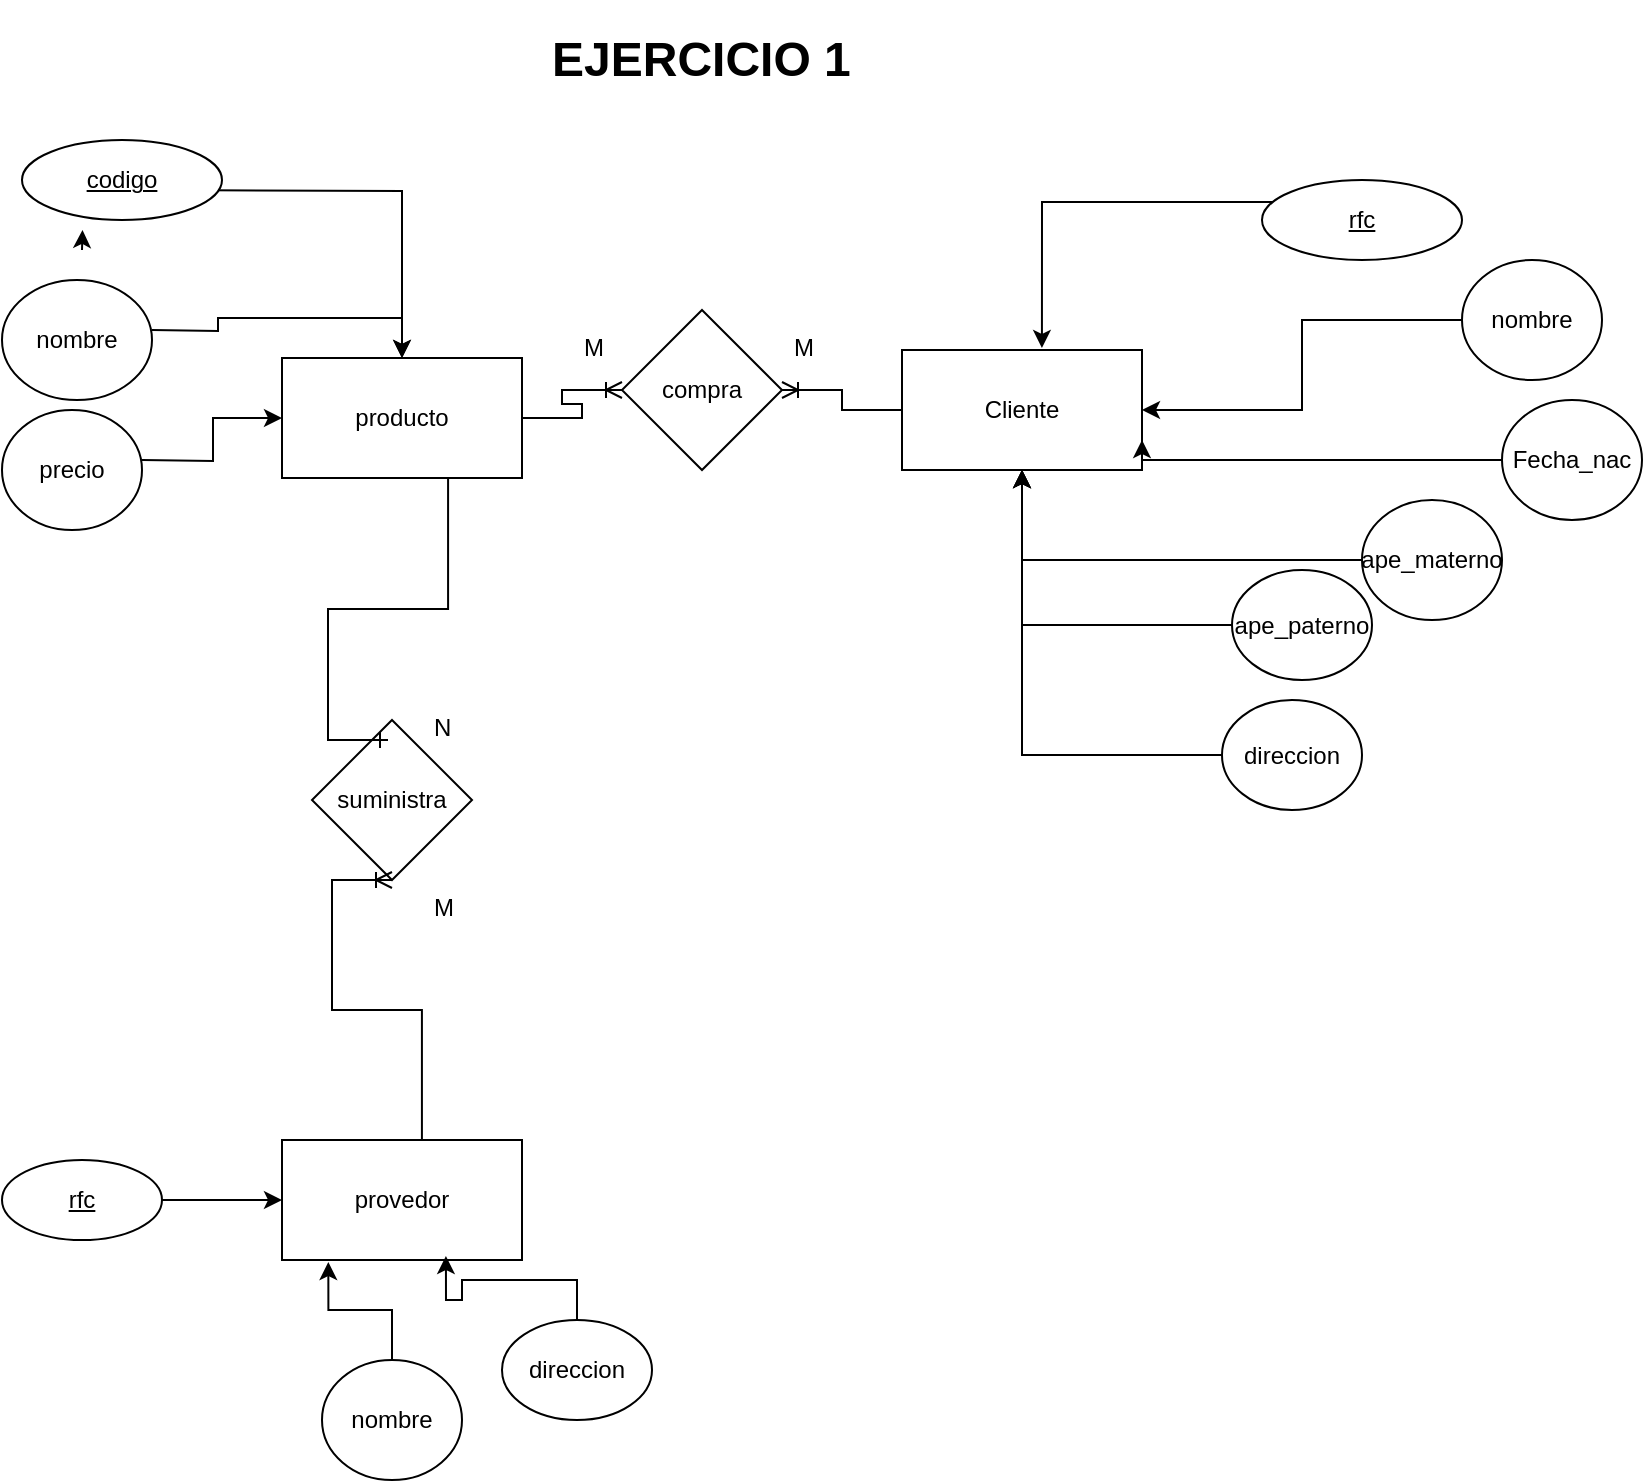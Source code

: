<mxfile version="21.5.0" type="github">
  <diagram name="Página-1" id="QlF30DgO23kl-ejPTr6H">
    <mxGraphModel dx="1618" dy="796" grid="1" gridSize="10" guides="1" tooltips="1" connect="1" arrows="1" fold="1" page="1" pageScale="1" pageWidth="827" pageHeight="1169" math="0" shadow="0">
      <root>
        <mxCell id="0" />
        <mxCell id="1" parent="0" />
        <mxCell id="QlFemAFxS4Am1Kz2Skcr-2" value="&lt;font style=&quot;vertical-align: inherit;&quot;&gt;&lt;font style=&quot;vertical-align: inherit;&quot;&gt;Cliente&lt;/font&gt;&lt;/font&gt;" style="rounded=0;whiteSpace=wrap;html=1;" parent="1" vertex="1">
          <mxGeometry x="450" y="495" width="120" height="60" as="geometry" />
        </mxCell>
        <mxCell id="QlFemAFxS4Am1Kz2Skcr-4" style="edgeStyle=orthogonalEdgeStyle;rounded=0;orthogonalLoop=1;jettySize=auto;html=1;" parent="1" source="QlFemAFxS4Am1Kz2Skcr-3" target="QlFemAFxS4Am1Kz2Skcr-2" edge="1">
          <mxGeometry relative="1" as="geometry" />
        </mxCell>
        <mxCell id="QlFemAFxS4Am1Kz2Skcr-3" value="&lt;font style=&quot;vertical-align: inherit;&quot;&gt;&lt;font style=&quot;vertical-align: inherit;&quot;&gt;nombre&lt;/font&gt;&lt;/font&gt;" style="ellipse;whiteSpace=wrap;html=1;" parent="1" vertex="1">
          <mxGeometry x="730" y="450" width="70" height="60" as="geometry" />
        </mxCell>
        <mxCell id="QlFemAFxS4Am1Kz2Skcr-6" style="edgeStyle=orthogonalEdgeStyle;rounded=0;orthogonalLoop=1;jettySize=auto;html=1;" parent="1" source="QlFemAFxS4Am1Kz2Skcr-5" target="QlFemAFxS4Am1Kz2Skcr-2" edge="1">
          <mxGeometry relative="1" as="geometry" />
        </mxCell>
        <mxCell id="QlFemAFxS4Am1Kz2Skcr-5" value="&lt;font style=&quot;vertical-align: inherit;&quot;&gt;&lt;font style=&quot;vertical-align: inherit;&quot;&gt;ape_paterno&lt;/font&gt;&lt;/font&gt;" style="ellipse;whiteSpace=wrap;html=1;" parent="1" vertex="1">
          <mxGeometry x="615" y="605" width="70" height="55" as="geometry" />
        </mxCell>
        <mxCell id="QlFemAFxS4Am1Kz2Skcr-8" style="edgeStyle=orthogonalEdgeStyle;rounded=0;orthogonalLoop=1;jettySize=auto;html=1;" parent="1" source="QlFemAFxS4Am1Kz2Skcr-7" target="QlFemAFxS4Am1Kz2Skcr-2" edge="1">
          <mxGeometry relative="1" as="geometry" />
        </mxCell>
        <mxCell id="QlFemAFxS4Am1Kz2Skcr-10" style="edgeStyle=orthogonalEdgeStyle;rounded=0;orthogonalLoop=1;jettySize=auto;html=1;" parent="1" source="QlFemAFxS4Am1Kz2Skcr-7" target="QlFemAFxS4Am1Kz2Skcr-2" edge="1">
          <mxGeometry relative="1" as="geometry">
            <Array as="points" />
          </mxGeometry>
        </mxCell>
        <mxCell id="QlFemAFxS4Am1Kz2Skcr-12" style="edgeStyle=orthogonalEdgeStyle;rounded=0;orthogonalLoop=1;jettySize=auto;html=1;" parent="1" source="QlFemAFxS4Am1Kz2Skcr-11" target="QlFemAFxS4Am1Kz2Skcr-2" edge="1">
          <mxGeometry relative="1" as="geometry" />
        </mxCell>
        <mxCell id="QlFemAFxS4Am1Kz2Skcr-11" value="&lt;font style=&quot;vertical-align: inherit;&quot;&gt;&lt;font style=&quot;vertical-align: inherit;&quot;&gt;&lt;font style=&quot;vertical-align: inherit;&quot;&gt;&lt;font style=&quot;vertical-align: inherit;&quot;&gt;direccion&lt;/font&gt;&lt;/font&gt;&lt;/font&gt;&lt;/font&gt;" style="ellipse;whiteSpace=wrap;html=1;" parent="1" vertex="1">
          <mxGeometry x="610" y="670" width="70" height="55" as="geometry" />
        </mxCell>
        <mxCell id="QlFemAFxS4Am1Kz2Skcr-14" style="edgeStyle=orthogonalEdgeStyle;rounded=0;orthogonalLoop=1;jettySize=auto;html=1;entryX=1;entryY=0.75;entryDx=0;entryDy=0;" parent="1" source="QlFemAFxS4Am1Kz2Skcr-13" target="QlFemAFxS4Am1Kz2Skcr-2" edge="1">
          <mxGeometry relative="1" as="geometry">
            <Array as="points">
              <mxPoint x="570" y="550" />
            </Array>
          </mxGeometry>
        </mxCell>
        <mxCell id="QlFemAFxS4Am1Kz2Skcr-13" value="&lt;font style=&quot;vertical-align: inherit;&quot;&gt;&lt;font style=&quot;vertical-align: inherit;&quot;&gt;Fecha_nac&lt;/font&gt;&lt;/font&gt;" style="ellipse;whiteSpace=wrap;html=1;" parent="1" vertex="1">
          <mxGeometry x="750" y="520" width="70" height="60" as="geometry" />
        </mxCell>
        <mxCell id="QlFemAFxS4Am1Kz2Skcr-15" value="&lt;font style=&quot;vertical-align: inherit;&quot;&gt;&lt;font style=&quot;vertical-align: inherit;&quot;&gt;&lt;font style=&quot;vertical-align: inherit;&quot;&gt;&lt;font style=&quot;vertical-align: inherit;&quot;&gt;producto&lt;/font&gt;&lt;/font&gt;&lt;/font&gt;&lt;/font&gt;" style="rounded=0;whiteSpace=wrap;html=1;" parent="1" vertex="1">
          <mxGeometry x="140" y="499" width="120" height="60" as="geometry" />
        </mxCell>
        <mxCell id="QlFemAFxS4Am1Kz2Skcr-17" style="edgeStyle=orthogonalEdgeStyle;rounded=0;orthogonalLoop=1;jettySize=auto;html=1;" parent="1" target="QlFemAFxS4Am1Kz2Skcr-15" edge="1">
          <mxGeometry relative="1" as="geometry">
            <mxPoint x="75" y="485" as="sourcePoint" />
          </mxGeometry>
        </mxCell>
        <mxCell id="QlFemAFxS4Am1Kz2Skcr-16" value="&lt;font style=&quot;vertical-align: inherit;&quot;&gt;&lt;font style=&quot;vertical-align: inherit;&quot;&gt;&lt;font style=&quot;vertical-align: inherit;&quot;&gt;&lt;font style=&quot;vertical-align: inherit;&quot;&gt;nombre&lt;/font&gt;&lt;/font&gt;&lt;/font&gt;&lt;/font&gt;" style="ellipse;whiteSpace=wrap;html=1;" parent="1" vertex="1">
          <mxGeometry y="460" width="75" height="60" as="geometry" />
        </mxCell>
        <mxCell id="QlFemAFxS4Am1Kz2Skcr-19" style="edgeStyle=orthogonalEdgeStyle;rounded=0;orthogonalLoop=1;jettySize=auto;html=1;" parent="1" target="QlFemAFxS4Am1Kz2Skcr-15" edge="1">
          <mxGeometry relative="1" as="geometry">
            <mxPoint x="70" y="550" as="sourcePoint" />
          </mxGeometry>
        </mxCell>
        <mxCell id="QlFemAFxS4Am1Kz2Skcr-18" value="&lt;font style=&quot;vertical-align: inherit;&quot;&gt;&lt;font style=&quot;vertical-align: inherit;&quot;&gt;precio&lt;/font&gt;&lt;/font&gt;" style="ellipse;whiteSpace=wrap;html=1;" parent="1" vertex="1">
          <mxGeometry y="525" width="70" height="60" as="geometry" />
        </mxCell>
        <mxCell id="QlFemAFxS4Am1Kz2Skcr-21" style="edgeStyle=orthogonalEdgeStyle;rounded=0;orthogonalLoop=1;jettySize=auto;html=1;" parent="1" target="QlFemAFxS4Am1Kz2Skcr-15" edge="1">
          <mxGeometry relative="1" as="geometry">
            <mxPoint x="80" y="415" as="sourcePoint" />
          </mxGeometry>
        </mxCell>
        <mxCell id="QlFemAFxS4Am1Kz2Skcr-23" style="edgeStyle=orthogonalEdgeStyle;rounded=0;orthogonalLoop=1;jettySize=auto;html=1;exitX=0.5;exitY=1;exitDx=0;exitDy=0;" parent="1" source="QlFemAFxS4Am1Kz2Skcr-3" target="QlFemAFxS4Am1Kz2Skcr-3" edge="1">
          <mxGeometry relative="1" as="geometry" />
        </mxCell>
        <mxCell id="QlFemAFxS4Am1Kz2Skcr-7" value="&lt;font style=&quot;vertical-align: inherit;&quot;&gt;&lt;font style=&quot;vertical-align: inherit;&quot;&gt;ape_materno&lt;/font&gt;&lt;/font&gt;" style="ellipse;whiteSpace=wrap;html=1;" parent="1" vertex="1">
          <mxGeometry x="680" y="570" width="70" height="60" as="geometry" />
        </mxCell>
        <mxCell id="QlFemAFxS4Am1Kz2Skcr-26" style="edgeStyle=orthogonalEdgeStyle;rounded=0;orthogonalLoop=1;jettySize=auto;html=1;entryX=0.583;entryY=-0.017;entryDx=0;entryDy=0;entryPerimeter=0;" parent="1" target="QlFemAFxS4Am1Kz2Skcr-2" edge="1">
          <mxGeometry relative="1" as="geometry">
            <mxPoint x="640" y="420" as="sourcePoint" />
            <mxPoint x="480" y="495" as="targetPoint" />
            <Array as="points">
              <mxPoint x="640" y="421" />
              <mxPoint x="520" y="421" />
            </Array>
          </mxGeometry>
        </mxCell>
        <mxCell id="QlFemAFxS4Am1Kz2Skcr-27" value="&lt;font style=&quot;vertical-align: inherit;&quot;&gt;&lt;font style=&quot;vertical-align: inherit;&quot;&gt;provedor&lt;/font&gt;&lt;/font&gt;" style="rounded=0;whiteSpace=wrap;html=1;" parent="1" vertex="1">
          <mxGeometry x="140" y="890" width="120" height="60" as="geometry" />
        </mxCell>
        <mxCell id="QlFemAFxS4Am1Kz2Skcr-31" style="edgeStyle=orthogonalEdgeStyle;rounded=0;orthogonalLoop=1;jettySize=auto;html=1;entryX=0.683;entryY=0.967;entryDx=0;entryDy=0;entryPerimeter=0;" parent="1" target="QlFemAFxS4Am1Kz2Skcr-27" edge="1" source="QlFemAFxS4Am1Kz2Skcr-30">
          <mxGeometry relative="1" as="geometry">
            <mxPoint x="85" y="900" as="sourcePoint" />
            <mxPoint x="205" y="930" as="targetPoint" />
          </mxGeometry>
        </mxCell>
        <mxCell id="YsdIHq_rO9iu3enCDjn4-12" style="edgeStyle=orthogonalEdgeStyle;rounded=0;orthogonalLoop=1;jettySize=auto;html=1;" edge="1" parent="1" source="YsdIHq_rO9iu3enCDjn4-13" target="QlFemAFxS4Am1Kz2Skcr-27">
          <mxGeometry relative="1" as="geometry">
            <mxPoint x="75" y="765" as="sourcePoint" />
          </mxGeometry>
        </mxCell>
        <mxCell id="QlFemAFxS4Am1Kz2Skcr-29" value="&lt;font style=&quot;vertical-align: inherit;&quot;&gt;&lt;font style=&quot;vertical-align: inherit;&quot;&gt;nombre&lt;/font&gt;&lt;/font&gt;" style="ellipse;whiteSpace=wrap;html=1;" parent="1" vertex="1">
          <mxGeometry x="160" y="1000" width="70" height="60" as="geometry" />
        </mxCell>
        <mxCell id="QlFemAFxS4Am1Kz2Skcr-33" style="edgeStyle=orthogonalEdgeStyle;rounded=0;orthogonalLoop=1;jettySize=auto;html=1;entryX=0.193;entryY=1.017;entryDx=0;entryDy=0;entryPerimeter=0;" parent="1" target="QlFemAFxS4Am1Kz2Skcr-27" edge="1" source="QlFemAFxS4Am1Kz2Skcr-29">
          <mxGeometry relative="1" as="geometry">
            <mxPoint x="75" y="830" as="sourcePoint" />
          </mxGeometry>
        </mxCell>
        <mxCell id="QlFemAFxS4Am1Kz2Skcr-30" value="&lt;font style=&quot;vertical-align: inherit;&quot;&gt;&lt;font style=&quot;vertical-align: inherit;&quot;&gt;direccion&lt;/font&gt;&lt;/font&gt;" style="ellipse;whiteSpace=wrap;html=1;" parent="1" vertex="1">
          <mxGeometry x="250" y="980" width="75" height="50" as="geometry" />
        </mxCell>
        <mxCell id="QlFemAFxS4Am1Kz2Skcr-34" value="&lt;font style=&quot;vertical-align: inherit;&quot;&gt;&lt;font style=&quot;vertical-align: inherit;&quot;&gt;compra&lt;/font&gt;&lt;/font&gt;" style="rhombus;whiteSpace=wrap;html=1;" parent="1" vertex="1">
          <mxGeometry x="310" y="475" width="80" height="80" as="geometry" />
        </mxCell>
        <mxCell id="QlFemAFxS4Am1Kz2Skcr-37" style="edgeStyle=orthogonalEdgeStyle;rounded=0;orthogonalLoop=1;jettySize=auto;html=1;exitX=0.5;exitY=1;exitDx=0;exitDy=0;entryX=0.503;entryY=0.833;entryDx=0;entryDy=0;entryPerimeter=0;fontFamily=Helvetica;fontSize=12;fontColor=default;" parent="1" edge="1">
          <mxGeometry relative="1" as="geometry">
            <mxPoint x="40" y="445" as="sourcePoint" />
            <mxPoint x="40.24" y="434.98" as="targetPoint" />
          </mxGeometry>
        </mxCell>
        <mxCell id="QlFemAFxS4Am1Kz2Skcr-38" value="&lt;font style=&quot;vertical-align: inherit;&quot;&gt;&lt;font style=&quot;vertical-align: inherit;&quot;&gt;suministra&lt;/font&gt;&lt;/font&gt;" style="rhombus;whiteSpace=wrap;html=1;strokeColor=default;fontFamily=Helvetica;fontSize=12;fontColor=default;fillColor=default;" parent="1" vertex="1">
          <mxGeometry x="155" y="680" width="80" height="80" as="geometry" />
        </mxCell>
        <mxCell id="QlFemAFxS4Am1Kz2Skcr-42" value="&lt;h1&gt;&lt;font style=&quot;vertical-align: inherit;&quot;&gt;&lt;font style=&quot;vertical-align: inherit;&quot;&gt;EJERCICIO 1&lt;/font&gt;&lt;/font&gt;&lt;/h1&gt;" style="text;html=1;strokeColor=none;fillColor=none;spacing=5;spacingTop=-20;whiteSpace=wrap;overflow=hidden;rounded=0;fontSize=12;fontFamily=Helvetica;fontColor=default;" parent="1" vertex="1">
          <mxGeometry x="270" y="330" width="190" height="30" as="geometry" />
        </mxCell>
        <mxCell id="YsdIHq_rO9iu3enCDjn4-3" value="" style="edgeStyle=entityRelationEdgeStyle;fontSize=12;html=1;endArrow=ERoneToMany;rounded=0;entryX=0;entryY=0.5;entryDx=0;entryDy=0;" edge="1" parent="1" source="QlFemAFxS4Am1Kz2Skcr-15" target="QlFemAFxS4Am1Kz2Skcr-34">
          <mxGeometry width="100" height="100" relative="1" as="geometry">
            <mxPoint x="270" y="600" as="sourcePoint" />
            <mxPoint x="370" y="500" as="targetPoint" />
          </mxGeometry>
        </mxCell>
        <mxCell id="YsdIHq_rO9iu3enCDjn4-4" value="" style="edgeStyle=entityRelationEdgeStyle;fontSize=12;html=1;endArrow=ERoneToMany;rounded=0;" edge="1" parent="1" source="QlFemAFxS4Am1Kz2Skcr-2" target="QlFemAFxS4Am1Kz2Skcr-34">
          <mxGeometry width="100" height="100" relative="1" as="geometry">
            <mxPoint x="300" y="680" as="sourcePoint" />
            <mxPoint x="400" y="580" as="targetPoint" />
          </mxGeometry>
        </mxCell>
        <mxCell id="YsdIHq_rO9iu3enCDjn4-5" value="" style="edgeStyle=entityRelationEdgeStyle;fontSize=12;html=1;endArrow=ERoneToMany;rounded=0;entryX=0.5;entryY=1;entryDx=0;entryDy=0;exitX=0.333;exitY=0;exitDx=0;exitDy=0;exitPerimeter=0;" edge="1" parent="1" source="QlFemAFxS4Am1Kz2Skcr-27" target="QlFemAFxS4Am1Kz2Skcr-38">
          <mxGeometry width="100" height="100" relative="1" as="geometry">
            <mxPoint x="180" y="760" as="sourcePoint" />
            <mxPoint x="280" y="660" as="targetPoint" />
          </mxGeometry>
        </mxCell>
        <mxCell id="YsdIHq_rO9iu3enCDjn4-13" value="rfc" style="ellipse;whiteSpace=wrap;html=1;align=center;fontStyle=4;" vertex="1" parent="1">
          <mxGeometry y="900" width="80" height="40" as="geometry" />
        </mxCell>
        <mxCell id="YsdIHq_rO9iu3enCDjn4-15" value="" style="edgeStyle=entityRelationEdgeStyle;fontSize=12;html=1;endArrow=ERone;endFill=1;rounded=0;exitX=0.442;exitY=1;exitDx=0;exitDy=0;exitPerimeter=0;" edge="1" parent="1" source="QlFemAFxS4Am1Kz2Skcr-15">
          <mxGeometry width="100" height="100" relative="1" as="geometry">
            <mxPoint x="330" y="750" as="sourcePoint" />
            <mxPoint x="193" y="690" as="targetPoint" />
          </mxGeometry>
        </mxCell>
        <mxCell id="YsdIHq_rO9iu3enCDjn4-17" value="M" style="text;strokeColor=none;fillColor=none;spacingLeft=4;spacingRight=4;overflow=hidden;rotatable=0;points=[[0,0.5],[1,0.5]];portConstraint=eastwest;fontSize=12;whiteSpace=wrap;html=1;" vertex="1" parent="1">
          <mxGeometry x="285" y="480" width="40" height="30" as="geometry" />
        </mxCell>
        <mxCell id="YsdIHq_rO9iu3enCDjn4-18" value="M" style="text;strokeColor=none;fillColor=none;spacingLeft=4;spacingRight=4;overflow=hidden;rotatable=0;points=[[0,0.5],[1,0.5]];portConstraint=eastwest;fontSize=12;whiteSpace=wrap;html=1;" vertex="1" parent="1">
          <mxGeometry x="390" y="480" width="40" height="30" as="geometry" />
        </mxCell>
        <mxCell id="YsdIHq_rO9iu3enCDjn4-19" value="N" style="text;strokeColor=none;fillColor=none;spacingLeft=4;spacingRight=4;overflow=hidden;rotatable=0;points=[[0,0.5],[1,0.5]];portConstraint=eastwest;fontSize=12;whiteSpace=wrap;html=1;" vertex="1" parent="1">
          <mxGeometry x="210" y="670" width="40" height="30" as="geometry" />
        </mxCell>
        <mxCell id="YsdIHq_rO9iu3enCDjn4-20" value="M" style="text;strokeColor=none;fillColor=none;spacingLeft=4;spacingRight=4;overflow=hidden;rotatable=0;points=[[0,0.5],[1,0.5]];portConstraint=eastwest;fontSize=12;whiteSpace=wrap;html=1;" vertex="1" parent="1">
          <mxGeometry x="210" y="760" width="40" height="30" as="geometry" />
        </mxCell>
        <mxCell id="YsdIHq_rO9iu3enCDjn4-21" value="rfc" style="ellipse;whiteSpace=wrap;html=1;align=center;fontStyle=4;" vertex="1" parent="1">
          <mxGeometry x="630" y="410" width="100" height="40" as="geometry" />
        </mxCell>
        <mxCell id="YsdIHq_rO9iu3enCDjn4-22" value="codigo" style="ellipse;whiteSpace=wrap;html=1;align=center;fontStyle=4;" vertex="1" parent="1">
          <mxGeometry x="10" y="390" width="100" height="40" as="geometry" />
        </mxCell>
      </root>
    </mxGraphModel>
  </diagram>
</mxfile>
